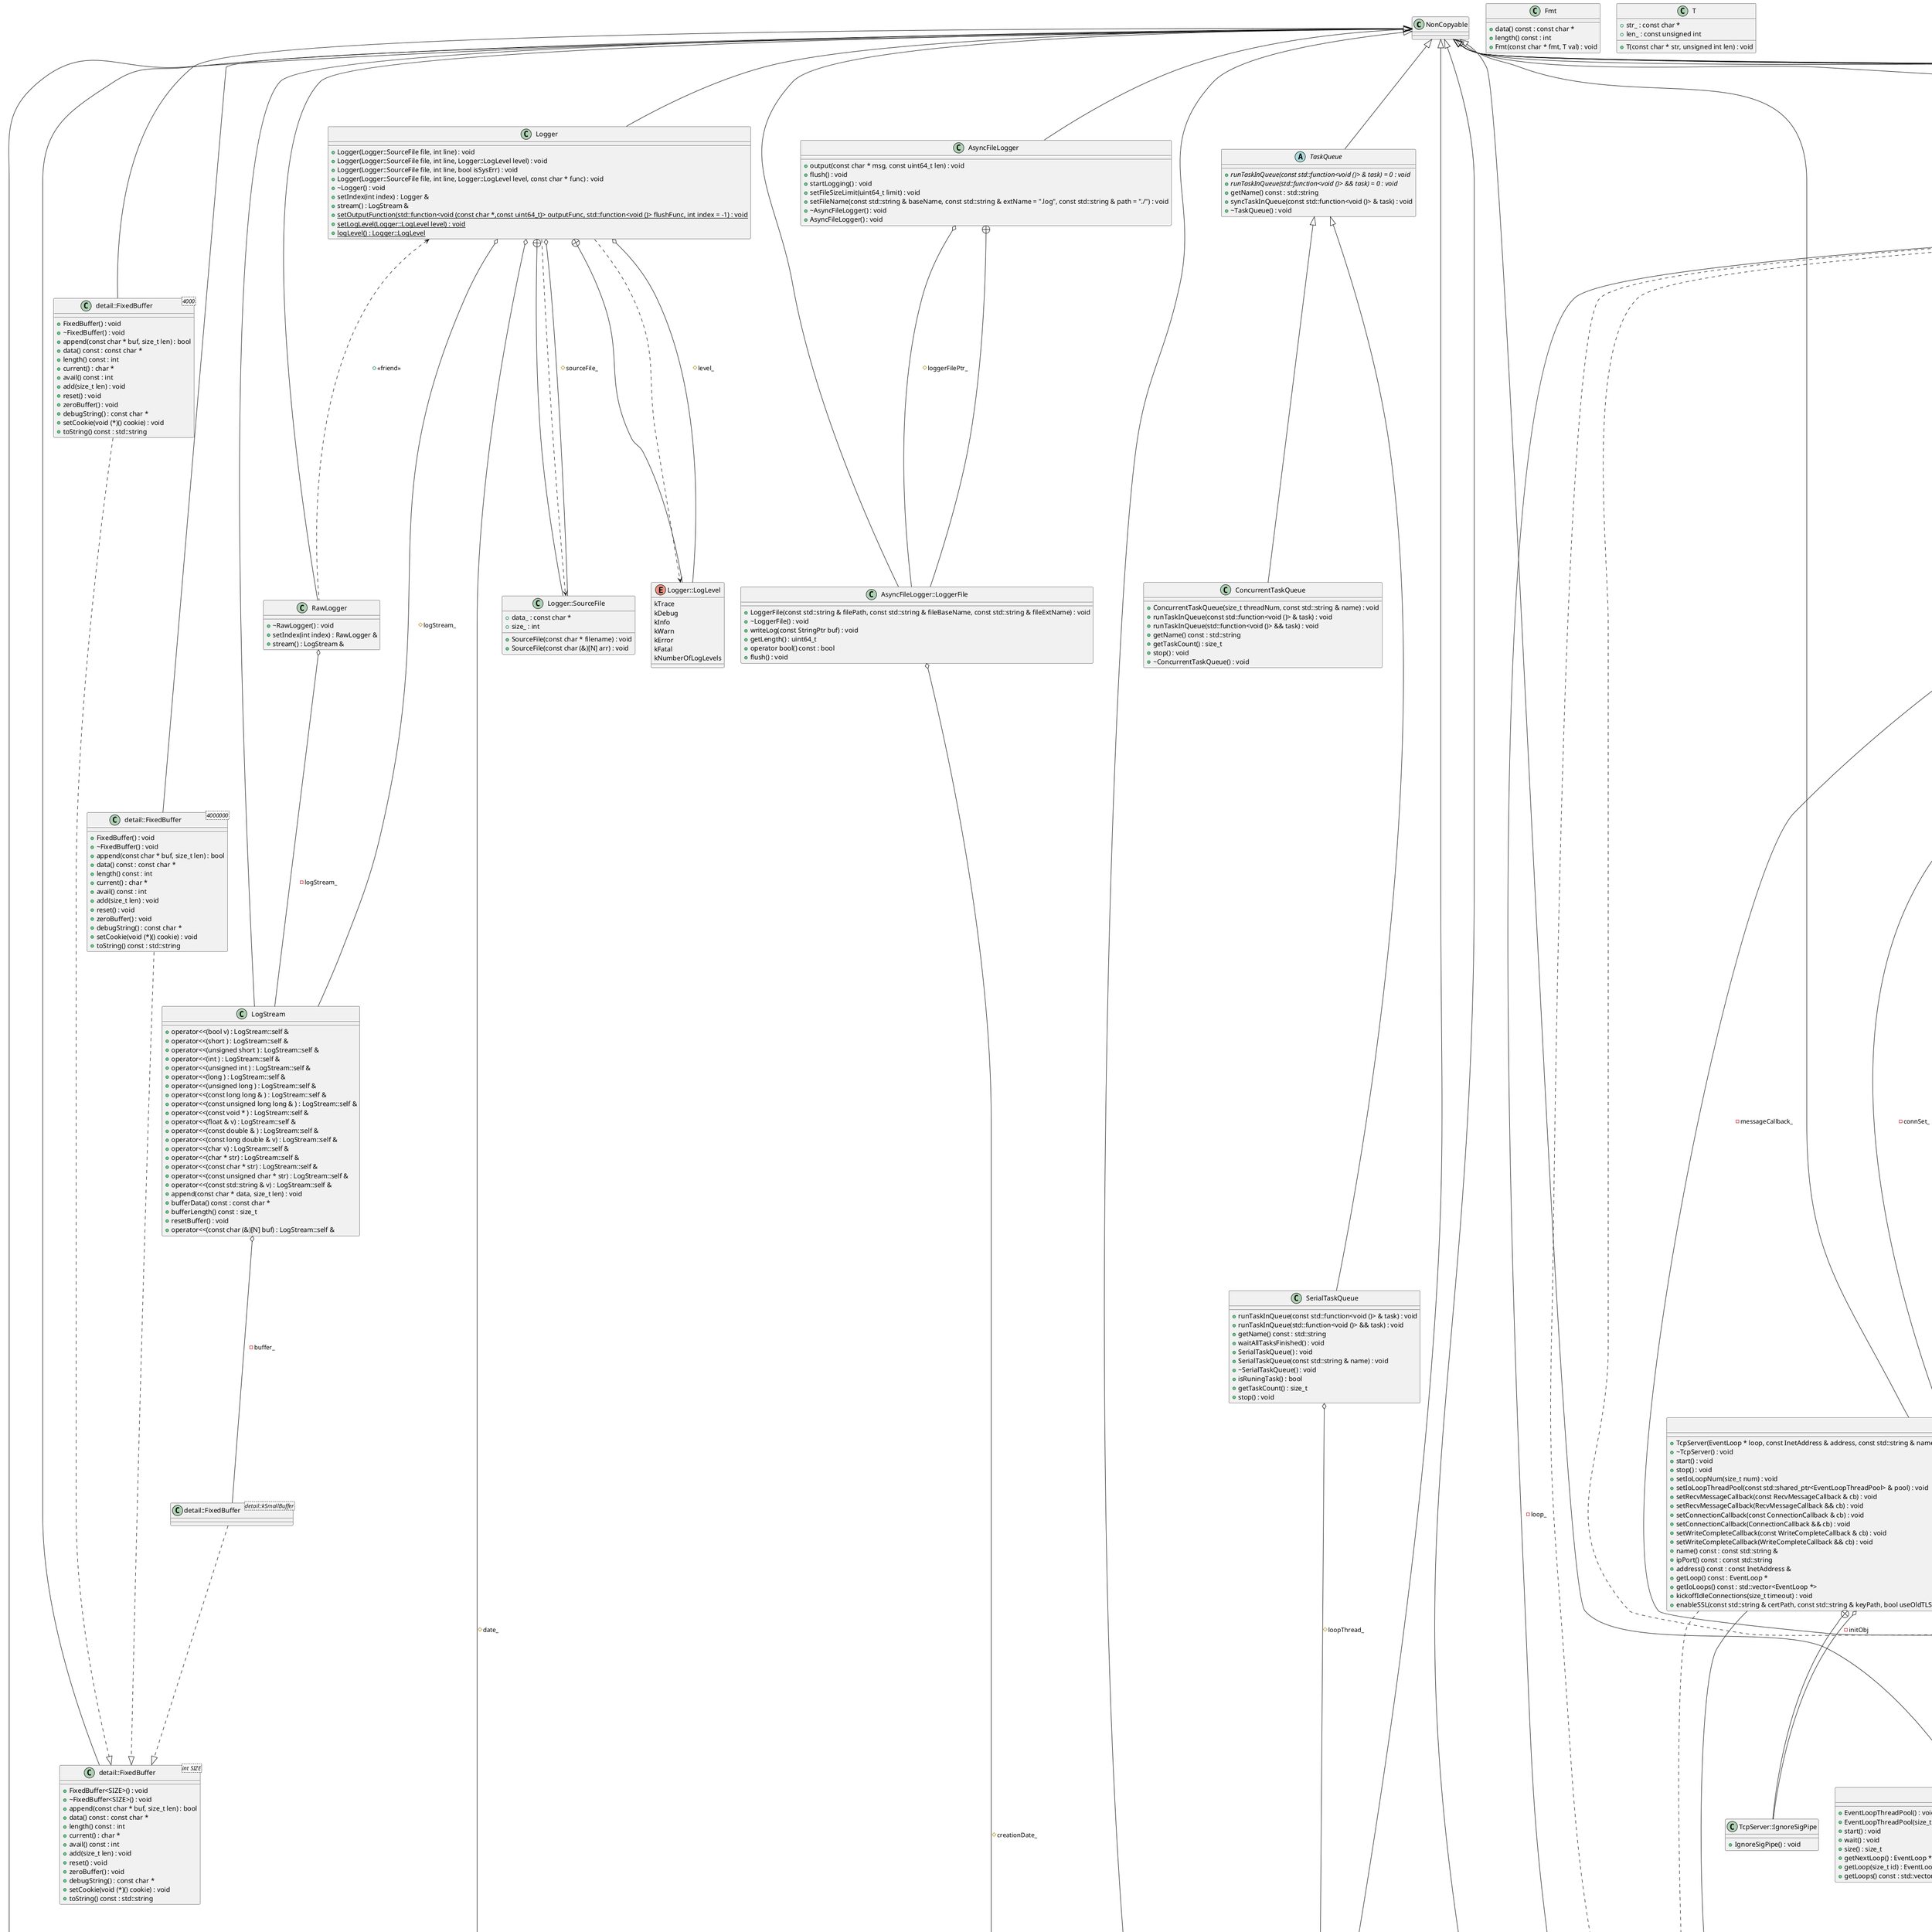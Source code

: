 @startuml
class "NonCopyable" as C_0001159823987743494688
class C_0001159823987743494688 {
}
class "Date" as C_0002032009232244826154
class C_0002032009232244826154 {
+Date() : void
+Date(int64_t microSec) : void
+Date(unsigned int year, unsigned int month, unsigned int day, unsigned int hour = 0, unsigned int minute = 0, unsigned int second = 0, unsigned int microSecond = 0) : void
{static} +date() : const Date
{static} +now() : const Date
{static} +timezoneOffset() : int64_t
+after(double second) const : const Date
+roundSecond() const : const Date
+roundDay() const : const Date
+~Date() : void
+operator==(const Date & date) const : bool
+operator!=(const Date & date) const : bool
+operator<(const Date & date) const : bool
+operator>(const Date & date) const : bool
+operator>=(const Date & date) const : bool
+operator<=(const Date & date) const : bool
+microSecondsSinceEpoch() const : int64_t
+secondsSinceEpoch() const : int64_t
+tmStruct() const : struct tm
+toFormattedString(bool showMicroseconds) const : std::string
+toCustomedFormattedString(const std::string & fmtStr, bool showMicroseconds = false) const : std::string
+toFormattedStringLocal(bool showMicroseconds) const : std::string
+toCustomedFormattedStringLocal(const std::string & fmtStr, bool showMicroseconds = false) const : std::string
+toDbStringLocal() const : std::string
+toDbString() const : std::string
{static} +fromDbStringLocal(const std::string & datetime) : Date
{static} +fromDbString(const std::string & datetime) : Date
+toCustomedFormattedString(const std::string & fmtStr, char * str, size_t len) const : void
+isSameSecond(const Date & date) const : bool
+swap(Date & that) : void
}
class "AsyncFileLogger" as C_0000630185754256426097
class C_0000630185754256426097 {
+output(const char * msg, const uint64_t len) : void
+flush() : void
+startLogging() : void
+setFileSizeLimit(uint64_t limit) : void
+setFileName(const std::string & baseName, const std::string & extName = ".log", const std::string & path = "./") : void
+~AsyncFileLogger() : void
+AsyncFileLogger() : void
}
class "AsyncFileLogger::LoggerFile" as C_0000923080849258138681
class C_0000923080849258138681 {
+LoggerFile(const std::string & filePath, const std::string & fileBaseName, const std::string & fileExtName) : void
+~LoggerFile() : void
+writeLog(const StringPtr buf) : void
+getLength() : uint64_t
+operator bool() const : bool
+flush() : void
}
class "MpscQueue<T>" as C_0000912667184903365399
class C_0000912667184903365399 {
+MpscQueue<T>() : void
+~MpscQueue<T>() : void
+enqueue(T && input) : void
+enqueue(const T & input) : void
+dequeue(T & output) : bool
+empty() : bool
}
class "MpscQueue<std::function<>>" as C_0000913287266699074255
class C_0000913287266699074255 {
}
class "EventLoop" as C_0001390130774830223499
class C_0001390130774830223499 {
+EventLoop() : void
+~EventLoop() : void
+loop() : void
+quit() : void
+assertInLoopThread() : void
+resetTimerQueue() : void
+resetAfterFork() : void
+isInLoopThread() const : bool
{static} +getEventLoopOfCurrentThread() : EventLoop *
+queueInLoop(const Func & f) : void
+queueInLoop(Func && f) : void
+runAt(const Date & time, const Func & cb) : TimerId
+runAt(const Date & time, Func && cb) : TimerId
+runAfter(double delay, const Func & cb) : TimerId
+runAfter(double delay, Func && cb) : TimerId
+runAfter(const std::chrono::duration<double> & delay, const Func & cb) : TimerId
+runAfter(const std::chrono::duration<double> & delay, Func && cb) : TimerId
+runEvery(double interval, const Func & cb) : TimerId
+runEvery(double interval, Func && cb) : TimerId
+runEvery(const std::chrono::duration<double> & interval, const Func & cb) : TimerId
+runEvery(const std::chrono::duration<double> & interval, Func && cb) : TimerId
+invalidateTimer(TimerId id) : void
+moveToCurrentThread() : void
+updateChannel(Channel * chl) : void
+removeChannel(Channel * chl) : void
+index() : size_t
+setIndex(size_t index) : void
+isRunning() : bool
+isCallingFunctions() : bool
+runOnQuit(Func && cb) : void
+runOnQuit(const Func & cb) : void
+runInLoop(Functor && f) : void
}
class "EventLoopThread" as C_0001280612521485369958
class C_0001280612521485369958 {
+EventLoopThread(const std::string & threadName = "EventLoopThread") : void
+~EventLoopThread() : void
+wait() : void
+getLoop() const : EventLoop *
+run() : void
}
class "EventLoopThreadPool" as C_0002061035340998974559
class C_0002061035340998974559 {
+EventLoopThreadPool() : void
+EventLoopThreadPool(size_t threadNum, const std::string & name = "EventLoopThreadPool") : void
+start() : void
+wait() : void
+size() : size_t
+getNextLoop() : EventLoop *
+getLoop(size_t id) : EventLoop *
+getLoops() const : std::vector<EventLoop *>
}
abstract "Poller" as C_0000300034150397884642
abstract C_0000300034150397884642 {
+Poller(EventLoop * loop) : void
+~Poller() : void
+assertInLoopThread() : void
{abstract} +poll(int timeoutMs, ChannelList * activeChannels) = 0 : void
{abstract} +updateChannel(Channel * channel) = 0 : void
{abstract} +removeChannel(Channel * channel) = 0 : void
+resetAfterFork() : void
{static} +newPoller(EventLoop * loop) : Poller *
}
class "TimerQueue" as C_0000607400095182694101
class C_0000607400095182694101 {
+TimerQueue(EventLoop * loop) : void
+~TimerQueue() : void
+addTimer(const TimerCallback & cb, const TimePoint & when, const TimeInterval & interval) : TimerId
+addTimer(TimerCallback && cb, const TimePoint & when, const TimeInterval & interval) : TimerId
+addTimerInLoop(const TimerPtr & timer) : void
+invalidateTimer(TimerId id) : void
+reset() : void
}
class "Channel" as C_0000764690828649606524
class C_0000764690828649606524 {
+Channel(EventLoop * loop, int fd) : void
+setReadCallback(const Channel::EventCallback & cb) : void
+setReadCallback(Channel::EventCallback && cb) : void
+setWriteCallback(const Channel::EventCallback & cb) : void
+setWriteCallback(Channel::EventCallback && cb) : void
+setCloseCallback(const Channel::EventCallback & cb) : void
+setCloseCallback(Channel::EventCallback && cb) : void
+setErrorCallback(const Channel::EventCallback & cb) : void
+setErrorCallback(Channel::EventCallback && cb) : void
+setEventCallback(const Channel::EventCallback & cb) : void
+setEventCallback(Channel::EventCallback && cb) : void
+fd() const : int
+events() const : int
+revents() const : int
+isNoneEvent() const : bool
+disableAll() : void
+remove() : void
+ownerLoop() : EventLoop *
+enableReading() : void
+disableReading() : void
+enableWriting() : void
+disableWriting() : void
+isWriting() const : bool
+isReading() const : bool
+updateEvents(int events) : void
+tie(const std::shared_ptr<void> & obj) : void
{static} +kNoneEvent : const int
{static} +kReadEvent : const int
{static} +kWriteEvent : const int
}
class "MsgBuffer" as C_0001289495020269537351
class C_0001289495020269537351 {
+MsgBuffer(size_t len = kBufferDefaultLength) : void
+peek() const : const char *
+beginWrite() const : const char *
+beginWrite() : char *
+peekInt8() const : uint8_t
+peekInt16() const : uint16_t
+peekInt32() const : uint32_t
+peekInt64() const : uint64_t
+read(size_t len) : std::string
+readInt8() : uint8_t
+readInt16() : uint16_t
+readInt32() : uint32_t
+readInt64() : uint64_t
+swap(MsgBuffer & buf) : void
+readableBytes() const : size_t
+writableBytes() const : size_t
+append(const MsgBuffer & buf) : void
+append(const char * buf, size_t len) : void
+append(const std::string & buf) : void
+appendInt8(const uint8_t b) : void
+appendInt16(const uint16_t s) : void
+appendInt32(const uint32_t i) : void
+appendInt64(const uint64_t l) : void
+addInFront(const char * buf, size_t len) : void
+addInFrontInt8(const uint8_t b) : void
+addInFrontInt16(const uint16_t s) : void
+addInFrontInt32(const uint32_t i) : void
+addInFrontInt64(const uint64_t l) : void
+retrieveAll() : void
+retrieve(size_t len) : void
+readFd(int fd, int * retErrno) : ssize_t
+retrieveUntil(const char * end) : void
+findCRLF() const : const char *
+ensureWritableBytes(size_t len) : void
+hasWritten(size_t len) : void
+unwrite(size_t offset) : void
+operator[](size_t offset) const : const char &
+operator[](size_t offset) : char &
+append(const char (&)[N] buf) : void
}
abstract "TaskQueue" as C_0000684873245997977544
abstract C_0000684873245997977544 {
{abstract} +runTaskInQueue(const std::function<void ()> & task) = 0 : void
{abstract} +runTaskInQueue(std::function<void ()> && task) = 0 : void
+getName() const : std::string
+syncTaskInQueue(const std::function<void ()> & task) : void
+~TaskQueue() : void
}
class "SerialTaskQueue" as C_0000634031134969193198
class C_0000634031134969193198 {
+runTaskInQueue(const std::function<void ()> & task) : void
+runTaskInQueue(std::function<void ()> && task) : void
+getName() const : std::string
+waitAllTasksFinished() : void
+SerialTaskQueue() : void
+SerialTaskQueue(const std::string & name) : void
+~SerialTaskQueue() : void
+isRuningTask() : bool
+getTaskCount() : size_t
+stop() : void
}
class "detail::FixedBuffer<int SIZE>" as C_0000111393647775817392
class C_0000111393647775817392 {
+FixedBuffer<SIZE>() : void
+~FixedBuffer<SIZE>() : void
+append(const char * buf, size_t len) : bool
+data() const : const char *
+length() const : int
+current() : char *
+avail() const : int
+add(size_t len) : void
+reset() : void
+zeroBuffer() : void
+debugString() : const char *
+setCookie(void (*)() cookie) : void
+toString() const : std::string
}
class "detail::FixedBuffer<detail::kSmallBuffer>" as C_0000510041652600390686
class C_0000510041652600390686 {
}
class "detail::FixedBuffer<4000>" as C_0001754247125147083756
class C_0001754247125147083756 {
+FixedBuffer() : void
+~FixedBuffer() : void
+append(const char * buf, size_t len) : bool
+data() const : const char *
+length() const : int
+current() : char *
+avail() const : int
+add(size_t len) : void
+reset() : void
+zeroBuffer() : void
+debugString() : const char *
+setCookie(void (*)() cookie) : void
+toString() const : std::string
}
class "detail::FixedBuffer<4000000>" as C_0001042478360162272930
class C_0001042478360162272930 {
+FixedBuffer() : void
+~FixedBuffer() : void
+append(const char * buf, size_t len) : bool
+data() const : const char *
+length() const : int
+current() : char *
+avail() const : int
+add(size_t len) : void
+reset() : void
+zeroBuffer() : void
+debugString() : const char *
+setCookie(void (*)() cookie) : void
+toString() const : std::string
}
class "LogStream" as C_0001930690020065325250
class C_0001930690020065325250 {
+operator<<(bool v) : LogStream::self &
+operator<<(short ) : LogStream::self &
+operator<<(unsigned short ) : LogStream::self &
+operator<<(int ) : LogStream::self &
+operator<<(unsigned int ) : LogStream::self &
+operator<<(long ) : LogStream::self &
+operator<<(unsigned long ) : LogStream::self &
+operator<<(const long long & ) : LogStream::self &
+operator<<(const unsigned long long & ) : LogStream::self &
+operator<<(const void * ) : LogStream::self &
+operator<<(float & v) : LogStream::self &
+operator<<(const double & ) : LogStream::self &
+operator<<(const long double & v) : LogStream::self &
+operator<<(char v) : LogStream::self &
+operator<<(char * str) : LogStream::self &
+operator<<(const char * str) : LogStream::self &
+operator<<(const unsigned char * str) : LogStream::self &
+operator<<(const std::string & v) : LogStream::self &
+append(const char * data, size_t len) : void
+bufferData() const : const char *
+bufferLength() const : size_t
+resetBuffer() : void
+operator<<(const char (&)[N] buf) : LogStream::self &
}
class "Fmt" as C_0002131890502232898697
class C_0002131890502232898697 {
+data() const : const char *
+length() const : int
+Fmt(const char * fmt, T val) : void
}
class "Logger" as C_0002053752992472264214
class C_0002053752992472264214 {
+Logger(Logger::SourceFile file, int line) : void
+Logger(Logger::SourceFile file, int line, Logger::LogLevel level) : void
+Logger(Logger::SourceFile file, int line, bool isSysErr) : void
+Logger(Logger::SourceFile file, int line, Logger::LogLevel level, const char * func) : void
+~Logger() : void
+setIndex(int index) : Logger &
+stream() : LogStream &
{static} +setOutputFunction(std::function<void (const char *,const uint64_t)> outputFunc, std::function<void ()> flushFunc, int index = -1) : void
{static} +setLogLevel(Logger::LogLevel level) : void
{static} +logLevel() : Logger::LogLevel
}
enum "Logger::LogLevel" as C_0001184349029950147049
enum C_0001184349029950147049 {
kTrace
kDebug
kInfo
kWarn
kError
kFatal
kNumberOfLogLevels
}
class "Logger::SourceFile" as C_0002198968118661318449
class C_0002198968118661318449 {
+SourceFile(const char * filename) : void
+SourceFile(const char (&)[N] arr) : void
+data_ : const char *
+size_ : int
}
class "RawLogger" as C_0000716430590791918928
class C_0000716430590791918928 {
+~RawLogger() : void
+setIndex(int index) : RawLogger &
+stream() : LogStream &
}
class "ConcurrentTaskQueue" as C_0000295101274428145462
class C_0000295101274428145462 {
+ConcurrentTaskQueue(size_t threadNum, const std::string & name) : void
+runTaskInQueue(const std::function<void ()> & task) : void
+runTaskInQueue(std::function<void ()> && task) : void
+getName() const : std::string
+getTaskCount() : size_t
+stop() : void
+~ConcurrentTaskQueue() : void
}
class "InetAddress" as C_0001897340460211641725
class C_0001897340460211641725 {
+InetAddress(uint16_t port = 0, bool loopbackOnly = false, bool ipv6 = false) : void
+InetAddress(const std::string & ip, uint16_t port, bool ipv6 = false) : void
+InetAddress(const struct sockaddr_in & addr) : void
+InetAddress(const struct sockaddr_in6 & addr) : void
+family() const : sa_family_t
+toIp() const : std::string
+toIpPort() const : std::string
+toPort() const : uint16_t
+isIpV6() const : bool
+isIntranetIp() const : bool
+isLoopbackIp() const : bool
+getSockAddr() const : const struct sockaddr *
+setSockAddrInet6(const struct sockaddr_in6 & addr6) : void
+ipNetEndian() const : uint32_t
+ip6NetEndian() const : const uint32_t *
+portNetEndian() const : uint16_t
+setPortNetEndian(uint16_t port) : void
+isUnspecified() const : bool
}
class "InetAddress::(anonymous_2030796)" as C_0001238571308552245455
class C_0001238571308552245455 {
+addr_ : struct sockaddr_in
+addr6_ : struct sockaddr_in6
}
enum "SSLError" as C_0000434245188016003403
enum C_0000434245188016003403 {
kSSLHandshakeError
kSSLInvalidCertificate
}
abstract "TcpConnection" as C_0002230624932100089526
abstract C_0002230624932100089526 {
+TcpConnection() = default : void
+~TcpConnection() : void
{abstract} +send(const char * msg, size_t len) = 0 : void
{abstract} +send(const void * msg, size_t len) = 0 : void
{abstract} +send(const std::string & msg) = 0 : void
{abstract} +send(std::string && msg) = 0 : void
{abstract} +send(const MsgBuffer & buffer) = 0 : void
{abstract} +send(MsgBuffer && buffer) = 0 : void
{abstract} +send(const std::shared_ptr<std::string> & msgPtr) = 0 : void
{abstract} +send(const std::shared_ptr<MsgBuffer> & msgPtr) = 0 : void
{abstract} +sendFile(const char * fileName, size_t offset = 0, size_t length = 0) = 0 : void
{abstract} +sendFile(const wchar_t * fileName, size_t offset = 0, size_t length = 0) = 0 : void
{abstract} +sendStream(std::function<std::size_t (char *,std::size_t)> callback) = 0 : void
{abstract} +localAddr() const = 0 : const InetAddress &
{abstract} +peerAddr() const = 0 : const InetAddress &
{abstract} +connected() const = 0 : bool
{abstract} +disconnected() const = 0 : bool
{abstract} +getRecvBuffer() = 0 : MsgBuffer *
{abstract} +setHighWaterMarkCallback(const HighWaterMarkCallback & cb, size_t markLen) = 0 : void
{abstract} +setTcpNoDelay(bool on) = 0 : void
{abstract} +shutdown() = 0 : void
{abstract} +forceClose() = 0 : void
{abstract} +getLoop() = 0 : EventLoop *
+setContext(const std::shared_ptr<void> & context) : void
+setContext(std::shared_ptr<void> && context) : void
+hasContext() const : bool
+clearContext() : void
{abstract} +keepAlive() = 0 : void
{abstract} +isKeepAlive() = 0 : bool
{abstract} +bytesSent() const = 0 : size_t
{abstract} +bytesReceived() const = 0 : size_t
{abstract} +isSSLConnection() const = 0 : bool
{abstract} +startClientEncryption(std::function<void ()> callback, bool useOldTLS = false, bool validateCert = true, std::string hostname = "", const std::vector<std::pair<std::string,std::string>> & sslConfCmds = =
            {}) = 0 : void
{abstract} +startServerEncryption(const std::shared_ptr<SSLContext> & ctx, std::function<void ()> callback) = 0 : void
+getContext() : std::shared_ptr<T>
}
class "TcpClient" as C_0001156367011091191681
class C_0001156367011091191681 {
+TcpClient(EventLoop * loop, const InetAddress & serverAddr, const std::string & nameArg) : void
+~TcpClient() : void
+connect() : void
+disconnect() : void
+stop() : void
+connection() const : TcpConnectionPtr
+getLoop() const : EventLoop *
+retry() const : bool
+enableRetry() : void
+name() const : const std::string &
+setConnectionCallback(const ConnectionCallback & cb) : void
+setConnectionCallback(ConnectionCallback && cb) : void
+setConnectionErrorCallback(const ConnectionErrorCallback & cb) : void
+setMessageCallback(const RecvMessageCallback & cb) : void
+setMessageCallback(RecvMessageCallback && cb) : void
+setWriteCompleteCallback(const WriteCompleteCallback & cb) : void
+setWriteCompleteCallback(WriteCompleteCallback && cb) : void
+setSSLErrorCallback(const SSLErrorCallback & cb) : void
+setSSLErrorCallback(SSLErrorCallback && cb) : void
+enableSSL(bool useOldTLS = false, bool validateCert = true, std::string hostname = "", const std::vector<std::pair<std::string,std::string>> & sslConfCmds = = {}, const std::string & certPath = "", const std::string & keyPath = "", const std::string & caPath = "") : void
}
class "TcpClient::IgnoreSigPipe" as C_0002033458902174399063
class C_0002033458902174399063 {
+IgnoreSigPipe() : void
}
class "Connector" as C_0001706043459252151324
class C_0001706043459252151324 {
+Connector(EventLoop * loop, const InetAddress & addr, bool retry = true) : void
+Connector(EventLoop * loop, InetAddress && addr, bool retry = true) : void
+setNewConnectionCallback(const Connector::NewConnectionCallback & cb) : void
+setNewConnectionCallback(Connector::NewConnectionCallback && cb) : void
+setErrorCallback(const Connector::ConnectionErrorCallback & cb) : void
+setErrorCallback(Connector::ConnectionErrorCallback && cb) : void
+serverAddress() const : const InetAddress &
+start() : void
+restart() : void
+stop() : void
}
enum "Connector::Status" as C_0002045450139033818398
enum C_0002045450139033818398 {
Disconnected
Connecting
Connected
}
class "TimingWheel" as C_0000964465843177067305
class C_0000964465843177067305 {
+TimingWheel(EventLoop * loop, size_t maxTimeout, float ticksInterval = 1.0, size_t bucketsNumPerWheel = 100) : void
+insertEntry(size_t delay, EntryPtr entryPtr) : void
+insertEntryInloop(size_t delay, EntryPtr entryPtr) : void
+getLoop() : EventLoop *
+~TimingWheel() : void
}
class "TimingWheel::CallbackEntry" as C_0001504852334691167098
class C_0001504852334691167098 {
+CallbackEntry(std::function<void ()> cb) : void
+~CallbackEntry() : void
}
enum "SSLStatus" as C_0001515554933771522998
enum C_0001515554933771522998 {
Handshaking
Connecting
Connected
DisConnecting
DisConnected
}
class "TcpConnectionImpl" as C_0000920759514274339356
class C_0000920759514274339356 {
+TcpConnectionImpl(EventLoop * loop, int socketfd, const InetAddress & localAddr, const InetAddress & peerAddr) : void
+TcpConnectionImpl(EventLoop * loop, int socketfd, const InetAddress & localAddr, const InetAddress & peerAddr, const std::shared_ptr<SSLContext> & ctxPtr, bool isServer = true, bool validateCert = true, const std::string & hostname = "") : void
+~TcpConnectionImpl() : void
+send(const char * msg, size_t len) : void
+send(const void * msg, size_t len) : void
+send(const std::string & msg) : void
+send(std::string && msg) : void
+send(const MsgBuffer & buffer) : void
+send(MsgBuffer && buffer) : void
+send(const std::shared_ptr<std::string> & msgPtr) : void
+send(const std::shared_ptr<MsgBuffer> & msgPtr) : void
+sendFile(const char * fileName, size_t offset = 0, size_t length = 0) : void
+sendFile(const wchar_t * fileName, size_t offset = 0, size_t length = 0) : void
+sendStream(std::function<std::size_t (char *,std::size_t)> callback) : void
+localAddr() const : const InetAddress &
+peerAddr() const : const InetAddress &
+connected() const : bool
+disconnected() const : bool
+getRecvBuffer() : MsgBuffer *
+setHighWaterMarkCallback(const HighWaterMarkCallback & cb, size_t markLen) : void
+keepAlive() : void
+isKeepAlive() : bool
+setTcpNoDelay(bool on) : void
+shutdown() : void
+forceClose() : void
+getLoop() : EventLoop *
+bytesSent() const : size_t
+bytesReceived() const : size_t
+startClientEncryption(std::function<void ()> callback, bool useOldTLS = false, bool validateCert = true, std::string hostname = "", const std::vector<std::pair<std::string,std::string>> & sslConfCmds = =
            {}) : void
+startServerEncryption(const std::shared_ptr<SSLContext> & ctx, std::function<void ()> callback) : void
+isSSLConnection() const : bool
}
class "TcpConnectionImpl::KickoffEntry" as C_0000054046898195558381
class C_0000054046898195558381 {
+KickoffEntry(const std::weak_ptr<TcpConnection> & conn) : void
+reset() : void
+~KickoffEntry() : void
}
class "TcpConnectionImpl::BufferNode" as C_0000943181451128697972
class C_0000943181451128697972 {
+isFile() const : bool
+~BufferNode() : void
+sendFd_ : int
+offset_ : off_t
+fileBytesToSend_ : ssize_t
+streamCallback_ : std::function<std::size_t (char *,std::size_t)>
+nDataWritten_ : std::size_t
+msgBuffer_ : std::shared_ptr<MsgBuffer>
}
enum "TcpConnectionImpl::ConnStatus" as C_0000198777833674414676
enum C_0000198777833674414676 {
Disconnected
Connecting
Connected
Disconnecting
}
class "TcpConnectionImpl::SSLEncryption" as C_0001847734957165426408
class C_0001847734957165426408 {
+statusOfSSL_ : SSLStatus
+sslCtxPtr_ : std::shared_ptr<SSLContext>
+sslPtr_ : std::unique_ptr<SSLConn>
+sendBufferPtr_ : std::unique_ptr<std::array<char,8192>>
+isServer_ : bool
+isUpgrade_ : bool
+upgradeCallback_ : std::function<void ()>
+hostname_ : std::string
}
class "Socket" as C_0000971024972307079851
class C_0000971024972307079851 {
{static} +createNonblockingSocketOrDie(int family) : int
{static} +getSocketError(int sockfd) : int
{static} +connect(int sockfd, const InetAddress & addr) : int
{static} +isSelfConnect(int sockfd) : bool
+Socket(int sockfd) : void
+~Socket() : void
+bindAddress(const InetAddress & localaddr) : void
+listen() : void
+accept(InetAddress * peeraddr) : int
+closeWrite() : void
+read(char * buffer, uint64_t len) : int
+fd() : int
{static} +getLocalAddr(int sockfd) : struct sockaddr_in6
{static} +getPeerAddr(int sockfd) : struct sockaddr_in6
+setTcpNoDelay(bool on) : void
+setReuseAddr(bool on) : void
+setReusePort(bool on) : void
+setKeepAlive(bool on) : void
+getSocketError() : int
{static} +setNonBlockAndCloseOnExec(int sockfd) : void
}
class "SSLContext" as C_0000626107303889580949
class C_0000626107303889580949 {
}
class "SSLConn" as C_0001248784923817560723
class C_0001248784923817560723 {
}
class "TcpServer" as C_0001423170502760786790
class C_0001423170502760786790 {
+TcpServer(EventLoop * loop, const InetAddress & address, const std::string & name, bool reUseAddr = true, bool reUsePort = true) : void
+~TcpServer() : void
+start() : void
+stop() : void
+setIoLoopNum(size_t num) : void
+setIoLoopThreadPool(const std::shared_ptr<EventLoopThreadPool> & pool) : void
+setRecvMessageCallback(const RecvMessageCallback & cb) : void
+setRecvMessageCallback(RecvMessageCallback && cb) : void
+setConnectionCallback(const ConnectionCallback & cb) : void
+setConnectionCallback(ConnectionCallback && cb) : void
+setWriteCompleteCallback(const WriteCompleteCallback & cb) : void
+setWriteCompleteCallback(WriteCompleteCallback && cb) : void
+name() const : const std::string &
+ipPort() const : const std::string
+address() const : const InetAddress &
+getLoop() const : EventLoop *
+getIoLoops() const : std::vector<EventLoop *>
+kickoffIdleConnections(size_t timeout) : void
+enableSSL(const std::string & certPath, const std::string & keyPath, bool useOldTLS = false, const std::vector<std::pair<std::string,std::string>> & sslConfCmds = = {}, const std::string & caPath = "") : void
}
class "InetAddress::(anonymous_2030836)" as C_0000741797986785144168
class C_0000741797986785144168 {
+addr_ : struct sockaddr_in
+addr6_ : struct sockaddr_in6
}
class "Acceptor" as C_0000184886692180276257
class C_0000184886692180276257 {
+Acceptor(EventLoop * loop, const InetAddress & addr, bool reUseAddr = true, bool reUsePort = true) : void
+~Acceptor() : void
+addr() const : const InetAddress &
+setNewConnectionCallback(const NewConnectionCallback & cb) : void
+listen() : void
}
class "TcpServer::IgnoreSigPipe" as C_0001829426703641465340
class C_0001829426703641465340 {
+IgnoreSigPipe() : void
}
class "T" as C_0000394452884449343416
class C_0000394452884449343416 {
+T(const char * str, unsigned int len) : void
+str_ : const char *
+len_ : const unsigned int
}
class "Timer" as C_0002026475275429760163
class C_0002026475275429760163 {
+Timer(const TimerCallback & cb, const TimePoint & when, const TimeInterval & interval) : void
+Timer(TimerCallback && cb, const TimePoint & when, const TimeInterval & interval) : void
+~Timer() : void
+run() const : void
+restart(const TimePoint & now) : void
+operator<(const Timer & t) const : bool
+operator>(const Timer & t) const : bool
+when() const : const TimePoint &
+isRepeat() : bool
+id() : TimerId
}
class "TimerPtrComparer" as C_0000157340721173102239
class C_0000157340721173102239 {
+operator()(const TimerPtr & x, const TimerPtr & y) const : bool
}
class "InetAddress::(anonymous_1188166)" as C_0000253546837558644771
class C_0000253546837558644771 {
+addr_ : struct sockaddr_in
+addr6_ : struct sockaddr_in6
}
C_0000630185754256426097 o-- C_0000923080849258138681 : #loggerFilePtr_
C_0001159823987743494688 <|-- C_0000630185754256426097
C_0000923080849258138681 o-- C_0002032009232244826154 : #creationDate_
C_0000923080849258138681 --+ C_0000630185754256426097
C_0001159823987743494688 <|-- C_0000923080849258138681
C_0001159823987743494688 <|-- C_0000912667184903365399
C_0000913287266699074255 ..|> C_0000912667184903365399
C_0001390130774830223499 ..> C_0002032009232244826154
C_0001390130774830223499 ..> C_0000764690828649606524
C_0001390130774830223499 o-- C_0000300034150397884642 : -poller_
C_0001390130774830223499 --> C_0000764690828649606524 : -activeChannels_
C_0001390130774830223499 --> C_0000764690828649606524 : -currentActiveChannel_
C_0001390130774830223499 o-- C_0000913287266699074255 : -funcs_
C_0001390130774830223499 o-- C_0000607400095182694101 : -timerQueue_
C_0001390130774830223499 o-- C_0000913287266699074255 : -funcsOnQuit_
C_0001390130774830223499 o-- C_0000764690828649606524 : -wakeupChannelPtr_
C_0001390130774830223499 --> C_0001390130774830223499 : -threadLocalLoopPtr_
C_0001159823987743494688 <|-- C_0001390130774830223499
C_0001280612521485369958 --> C_0001390130774830223499 : -loop_
C_0001280612521485369958 o-- C_0001390130774830223499 : -promiseForLoopPointer_
C_0001159823987743494688 <|-- C_0001280612521485369958
C_0002061035340998974559 o-- C_0001280612521485369958 : -loopThreadVector_
C_0001159823987743494688 <|-- C_0002061035340998974559
C_0000300034150397884642 ..> C_0001390130774830223499
C_0000300034150397884642 ..> C_0000764690828649606524
C_0000300034150397884642 --> C_0001390130774830223499 : -ownerLoop_
C_0001159823987743494688 <|-- C_0000300034150397884642
C_0000607400095182694101 ..> C_0001390130774830223499
C_0000607400095182694101 ..> C_0002026475275429760163
C_0000607400095182694101 --> C_0001390130774830223499 : #loop_
C_0000607400095182694101 --> C_0000764690828649606524 : #timerfdChannelPtr_
C_0000607400095182694101 o-- C_0002026475275429760163 : #timers_
C_0000607400095182694101 o-- C_0000157340721173102239 : #timers_
C_0001159823987743494688 <|-- C_0000607400095182694101
C_0000764690828649606524 ..> C_0001390130774830223499
C_0000764690828649606524 --> C_0001390130774830223499 : -loop_
C_0000764690828649606524 <.. C_0001390130774830223499 : +<<friend>>
C_0001159823987743494688 <|-- C_0000764690828649606524
C_0001159823987743494688 <|-- C_0000684873245997977544
C_0000634031134969193198 o-- C_0001280612521485369958 : #loopThread_
C_0000684873245997977544 <|-- C_0000634031134969193198
C_0001159823987743494688 <|-- C_0000111393647775817392
C_0000510041652600390686 ..|> C_0000111393647775817392
C_0001754247125147083756 ..|> C_0000111393647775817392
C_0001159823987743494688 <|-- C_0001754247125147083756
C_0001042478360162272930 ..|> C_0000111393647775817392
C_0001159823987743494688 <|-- C_0001042478360162272930
C_0001930690020065325250 o-- C_0000510041652600390686 : -buffer_
C_0001159823987743494688 <|-- C_0001930690020065325250
C_0002053752992472264214 ..> C_0002198968118661318449
C_0002053752992472264214 ..> C_0001184349029950147049
C_0002053752992472264214 o-- C_0001930690020065325250 : #logStream_
C_0002053752992472264214 o-- C_0002032009232244826154 : #date_
C_0002053752992472264214 o-- C_0002198968118661318449 : #sourceFile_
C_0002053752992472264214 o-- C_0001184349029950147049 : #level_
C_0002053752992472264214 <.. C_0000716430590791918928 : +<<friend>>
C_0001159823987743494688 <|-- C_0002053752992472264214
C_0001184349029950147049 --+ C_0002053752992472264214
C_0002198968118661318449 --+ C_0002053752992472264214
C_0000716430590791918928 o-- C_0001930690020065325250 : -logStream_
C_0001159823987743494688 <|-- C_0000716430590791918928
C_0000684873245997977544 <|-- C_0000295101274428145462
C_0001897340460211641725 o-- C_0001238571308552245455
C_0001238571308552245455 --+ C_0001897340460211641725
C_0002230624932100089526 ..> C_0001289495020269537351
C_0002230624932100089526 ..> C_0000626107303889580949
C_0001156367011091191681 ..> C_0001390130774830223499
C_0001156367011091191681 ..> C_0001897340460211641725
C_0001156367011091191681 ..> C_0002230624932100089526
C_0001156367011091191681 ..> C_0001289495020269537351
C_0001156367011091191681 ..> C_0000434245188016003403
C_0001156367011091191681 --> C_0001390130774830223499 : -loop_
C_0001156367011091191681 o-- C_0001706043459252151324 : -connector_
C_0001156367011091191681 --> C_0002230624932100089526 : -connectionCallback_
C_0001156367011091191681 --> C_0002230624932100089526 : -messageCallback_
C_0001156367011091191681 --> C_0001289495020269537351 : -messageCallback_
C_0001156367011091191681 --> C_0002230624932100089526 : -writeCompleteCallback_
C_0001156367011091191681 ..> C_0000434245188016003403 : -sslErrorCallback_
C_0001156367011091191681 o-- C_0002230624932100089526 : -connection_
C_0001156367011091191681 --> C_0000626107303889580949 : -sslCtxPtr_
C_0001156367011091191681 --> C_0002033458902174399063 : -initObj
C_0001159823987743494688 <|-- C_0001156367011091191681
C_0002033458902174399063 --+ C_0001156367011091191681
C_0001706043459252151324 ..> C_0001390130774830223499
C_0001706043459252151324 ..> C_0001897340460211641725
C_0001706043459252151324 --> C_0000764690828649606524 : -channelPtr_
C_0001706043459252151324 --> C_0001390130774830223499 : -loop_
C_0001706043459252151324 o-- C_0001897340460211641725 : -serverAddr_
C_0001706043459252151324 o-- C_0002045450139033818398 : -status_
C_0001159823987743494688 <|-- C_0001706043459252151324
C_0002045450139033818398 --+ C_0001706043459252151324
C_0000964465843177067305 ..> C_0001390130774830223499
C_0000964465843177067305 --> C_0001390130774830223499 : -loop_
C_0001504852334691167098 --+ C_0000964465843177067305
C_0000920759514274339356 ..> C_0001390130774830223499
C_0000920759514274339356 ..> C_0001897340460211641725
C_0000920759514274339356 ..> C_0000626107303889580949
C_0000920759514274339356 ..> C_0001289495020269537351
C_0000920759514274339356 ..> C_0002230624932100089526
C_0000920759514274339356 ..> C_0000964465843177067305
C_0000920759514274339356 ..> C_0000434245188016003403
C_0000920759514274339356 ..> C_0000943181451128697972
C_0000920759514274339356 --> C_0000054046898195558381 : -kickoffEntry_
C_0000920759514274339356 --> C_0000964465843177067305 : -timingWheelWeakPtr_
C_0000920759514274339356 o-- C_0002032009232244826154 : -lastTimingWheelUpdateTime_
C_0000920759514274339356 --> C_0001390130774830223499 : #loop_
C_0000920759514274339356 o-- C_0000764690828649606524 : #ioChannelPtr_
C_0000920759514274339356 o-- C_0000971024972307079851 : #socketPtr_
C_0000920759514274339356 o-- C_0001289495020269537351 : #readBuffer_
C_0000920759514274339356 o-- C_0000943181451128697972 : #writeBufferList_
C_0000920759514274339356 o-- C_0001897340460211641725 : #localAddr_
C_0000920759514274339356 o-- C_0001897340460211641725 : #peerAddr_
C_0000920759514274339356 o-- C_0000198777833674414676 : #status_
C_0000920759514274339356 --> C_0002230624932100089526 : #recvMsgCallback_
C_0000920759514274339356 --> C_0001289495020269537351 : #recvMsgCallback_
C_0000920759514274339356 --> C_0002230624932100089526 : #connectionCallback_
C_0000920759514274339356 --> C_0002230624932100089526 : #closeCallback_
C_0000920759514274339356 --> C_0002230624932100089526 : #writeCompleteCallback_
C_0000920759514274339356 --> C_0002230624932100089526 : #highWaterMarkCallback_
C_0000920759514274339356 ..> C_0000434245188016003403 : #sslErrorCallback_
C_0000920759514274339356 o-- C_0001847734957165426408 : -sslEncryptionPtr_
C_0000920759514274339356 <.. C_0001156367011091191681 : +<<friend>>
C_0000920759514274339356 <.. C_0001423170502760786790 : +<<friend>>
C_0002230624932100089526 <|-- C_0000920759514274339356
C_0001159823987743494688 <|-- C_0000920759514274339356
C_0000054046898195558381 ..> C_0002230624932100089526
C_0000054046898195558381 --> C_0002230624932100089526 : -conn_
C_0000054046898195558381 --+ C_0000920759514274339356
C_0000943181451128697972 --> C_0001289495020269537351 : +msgBuffer_
C_0000943181451128697972 --+ C_0000920759514274339356
C_0000198777833674414676 --+ C_0000920759514274339356
C_0001847734957165426408 o-- C_0001515554933771522998 : +statusOfSSL_
C_0001847734957165426408 --> C_0000626107303889580949 : +sslCtxPtr_
C_0001847734957165426408 o-- C_0001248784923817560723 : +sslPtr_
C_0001847734957165426408 --+ C_0000920759514274339356
C_0000971024972307079851 ..> C_0001897340460211641725
C_0001159823987743494688 <|-- C_0000971024972307079851
C_0001423170502760786790 ..> C_0001390130774830223499
C_0001423170502760786790 ..> C_0001897340460211641725
C_0001423170502760786790 ..> C_0002061035340998974559
C_0001423170502760786790 ..> C_0002230624932100089526
C_0001423170502760786790 ..> C_0001289495020269537351
C_0001423170502760786790 --> C_0001390130774830223499 : -loop_
C_0001423170502760786790 o-- C_0000184886692180276257 : -acceptorPtr_
C_0001423170502760786790 o-- C_0002230624932100089526 : -connSet_
C_0001423170502760786790 --> C_0002230624932100089526 : -recvMessageCallback_
C_0001423170502760786790 --> C_0001289495020269537351 : -recvMessageCallback_
C_0001423170502760786790 --> C_0002230624932100089526 : -connectionCallback_
C_0001423170502760786790 --> C_0002230624932100089526 : -writeCompleteCallback_
C_0001423170502760786790 o-- C_0000964465843177067305 : -timingWheelMap_
C_0001423170502760786790 --> C_0002061035340998974559 : -loopPoolPtr_
C_0001423170502760786790 o-- C_0001829426703641465340 : -initObj
C_0001423170502760786790 --> C_0000626107303889580949 : -sslCtxPtr_
C_0001159823987743494688 <|-- C_0001423170502760786790
C_0000741797986785144168 --+ C_0001897340460211641725
C_0000184886692180276257 ..> C_0001390130774830223499
C_0000184886692180276257 ..> C_0001897340460211641725
C_0000184886692180276257 o-- C_0000971024972307079851 : #sock_
C_0000184886692180276257 o-- C_0001897340460211641725 : #addr_
C_0000184886692180276257 --> C_0001390130774830223499 : #loop_
C_0000184886692180276257 --> C_0001897340460211641725 : #newConnectionCallback_
C_0000184886692180276257 o-- C_0000764690828649606524 : #acceptChannel_
C_0001159823987743494688 <|-- C_0000184886692180276257
C_0001829426703641465340 --+ C_0001423170502760786790
C_0001159823987743494688 <|-- C_0002026475275429760163
C_0000157340721173102239 ..> C_0002026475275429760163
C_0000253546837558644771 --+ C_0001897340460211641725
@enduml

